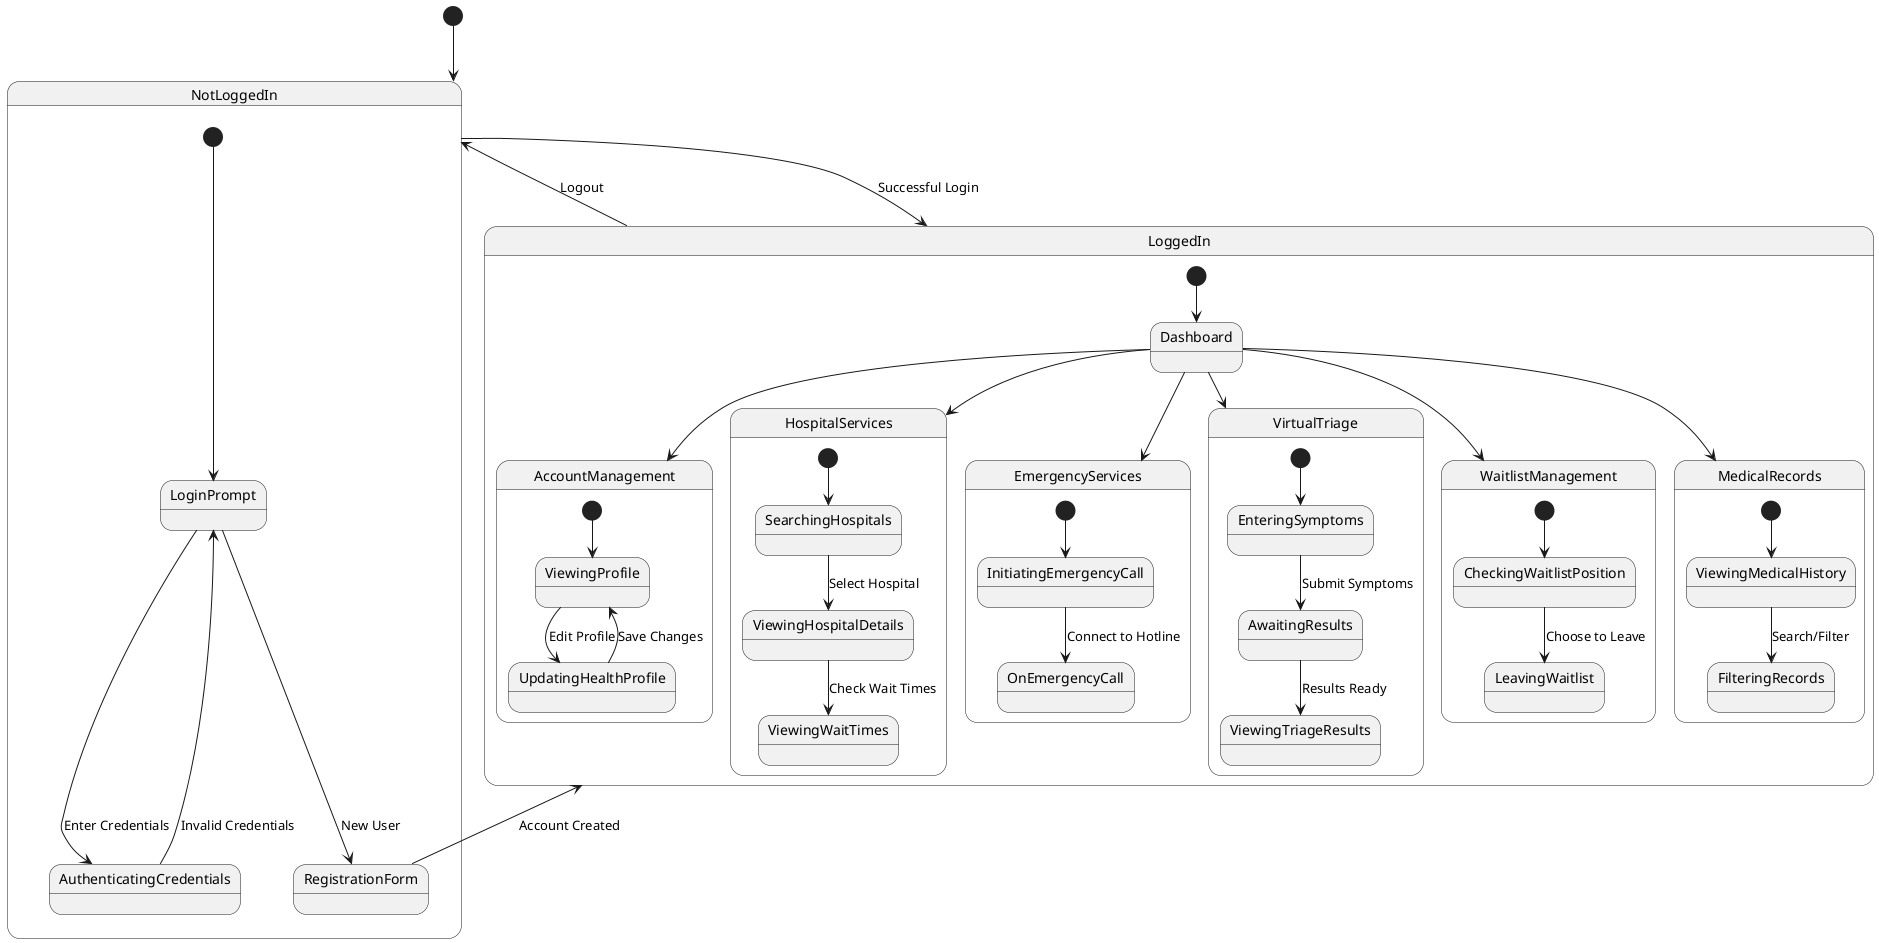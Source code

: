 @startuml
[*] --> NotLoggedIn

state NotLoggedIn {
  [*] --> LoginPrompt
  LoginPrompt --> AuthenticatingCredentials : Enter Credentials
  AuthenticatingCredentials --> LoginPrompt : Invalid Credentials
  LoginPrompt --> RegistrationForm : New User
}

state LoggedIn {
  [*] --> Dashboard
  
  state AccountManagement {
    [*] --> ViewingProfile
    ViewingProfile --> UpdatingHealthProfile : Edit Profile
    UpdatingHealthProfile --> ViewingProfile : Save Changes
  }
  
  state HospitalServices {
    [*] --> SearchingHospitals
    SearchingHospitals --> ViewingHospitalDetails : Select Hospital
    ViewingHospitalDetails --> ViewingWaitTimes : Check Wait Times
  }
  
  state EmergencyServices {
    [*] --> InitiatingEmergencyCall
    InitiatingEmergencyCall --> OnEmergencyCall : Connect to Hotline
  }
  
  state VirtualTriage {
    [*] --> EnteringSymptoms
    EnteringSymptoms --> AwaitingResults : Submit Symptoms
    AwaitingResults --> ViewingTriageResults : Results Ready
  }
  
  state WaitlistManagement {
    [*] --> CheckingWaitlistPosition
    CheckingWaitlistPosition --> LeavingWaitlist : Choose to Leave
  }
  
  state MedicalRecords {
    [*] --> ViewingMedicalHistory
    ViewingMedicalHistory --> FilteringRecords : Search/Filter
  }
  
  Dashboard --> AccountManagement
  Dashboard --> HospitalServices
  Dashboard --> EmergencyServices
  Dashboard --> VirtualTriage
  Dashboard --> WaitlistManagement
  Dashboard --> MedicalRecords
}

NotLoggedIn --> LoggedIn : Successful Login
LoggedIn --> NotLoggedIn : Logout
RegistrationForm --> LoggedIn : Account Created

@enduml
